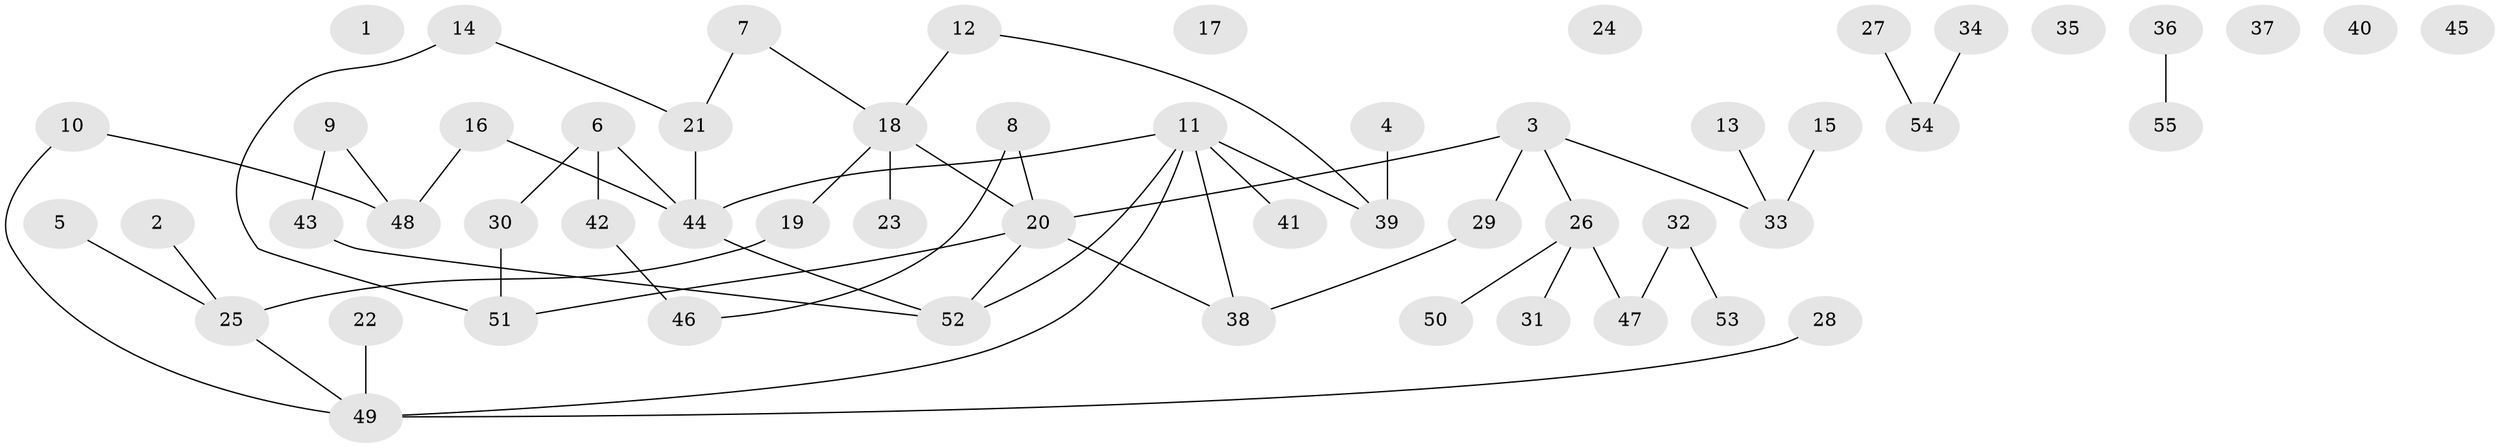 // Generated by graph-tools (version 1.1) at 2025/33/03/09/25 02:33:48]
// undirected, 55 vertices, 56 edges
graph export_dot {
graph [start="1"]
  node [color=gray90,style=filled];
  1;
  2;
  3;
  4;
  5;
  6;
  7;
  8;
  9;
  10;
  11;
  12;
  13;
  14;
  15;
  16;
  17;
  18;
  19;
  20;
  21;
  22;
  23;
  24;
  25;
  26;
  27;
  28;
  29;
  30;
  31;
  32;
  33;
  34;
  35;
  36;
  37;
  38;
  39;
  40;
  41;
  42;
  43;
  44;
  45;
  46;
  47;
  48;
  49;
  50;
  51;
  52;
  53;
  54;
  55;
  2 -- 25;
  3 -- 20;
  3 -- 26;
  3 -- 29;
  3 -- 33;
  4 -- 39;
  5 -- 25;
  6 -- 30;
  6 -- 42;
  6 -- 44;
  7 -- 18;
  7 -- 21;
  8 -- 20;
  8 -- 46;
  9 -- 43;
  9 -- 48;
  10 -- 48;
  10 -- 49;
  11 -- 38;
  11 -- 39;
  11 -- 41;
  11 -- 44;
  11 -- 49;
  11 -- 52;
  12 -- 18;
  12 -- 39;
  13 -- 33;
  14 -- 21;
  14 -- 51;
  15 -- 33;
  16 -- 44;
  16 -- 48;
  18 -- 19;
  18 -- 20;
  18 -- 23;
  19 -- 25;
  20 -- 38;
  20 -- 51;
  20 -- 52;
  21 -- 44;
  22 -- 49;
  25 -- 49;
  26 -- 31;
  26 -- 47;
  26 -- 50;
  27 -- 54;
  28 -- 49;
  29 -- 38;
  30 -- 51;
  32 -- 47;
  32 -- 53;
  34 -- 54;
  36 -- 55;
  42 -- 46;
  43 -- 52;
  44 -- 52;
}
